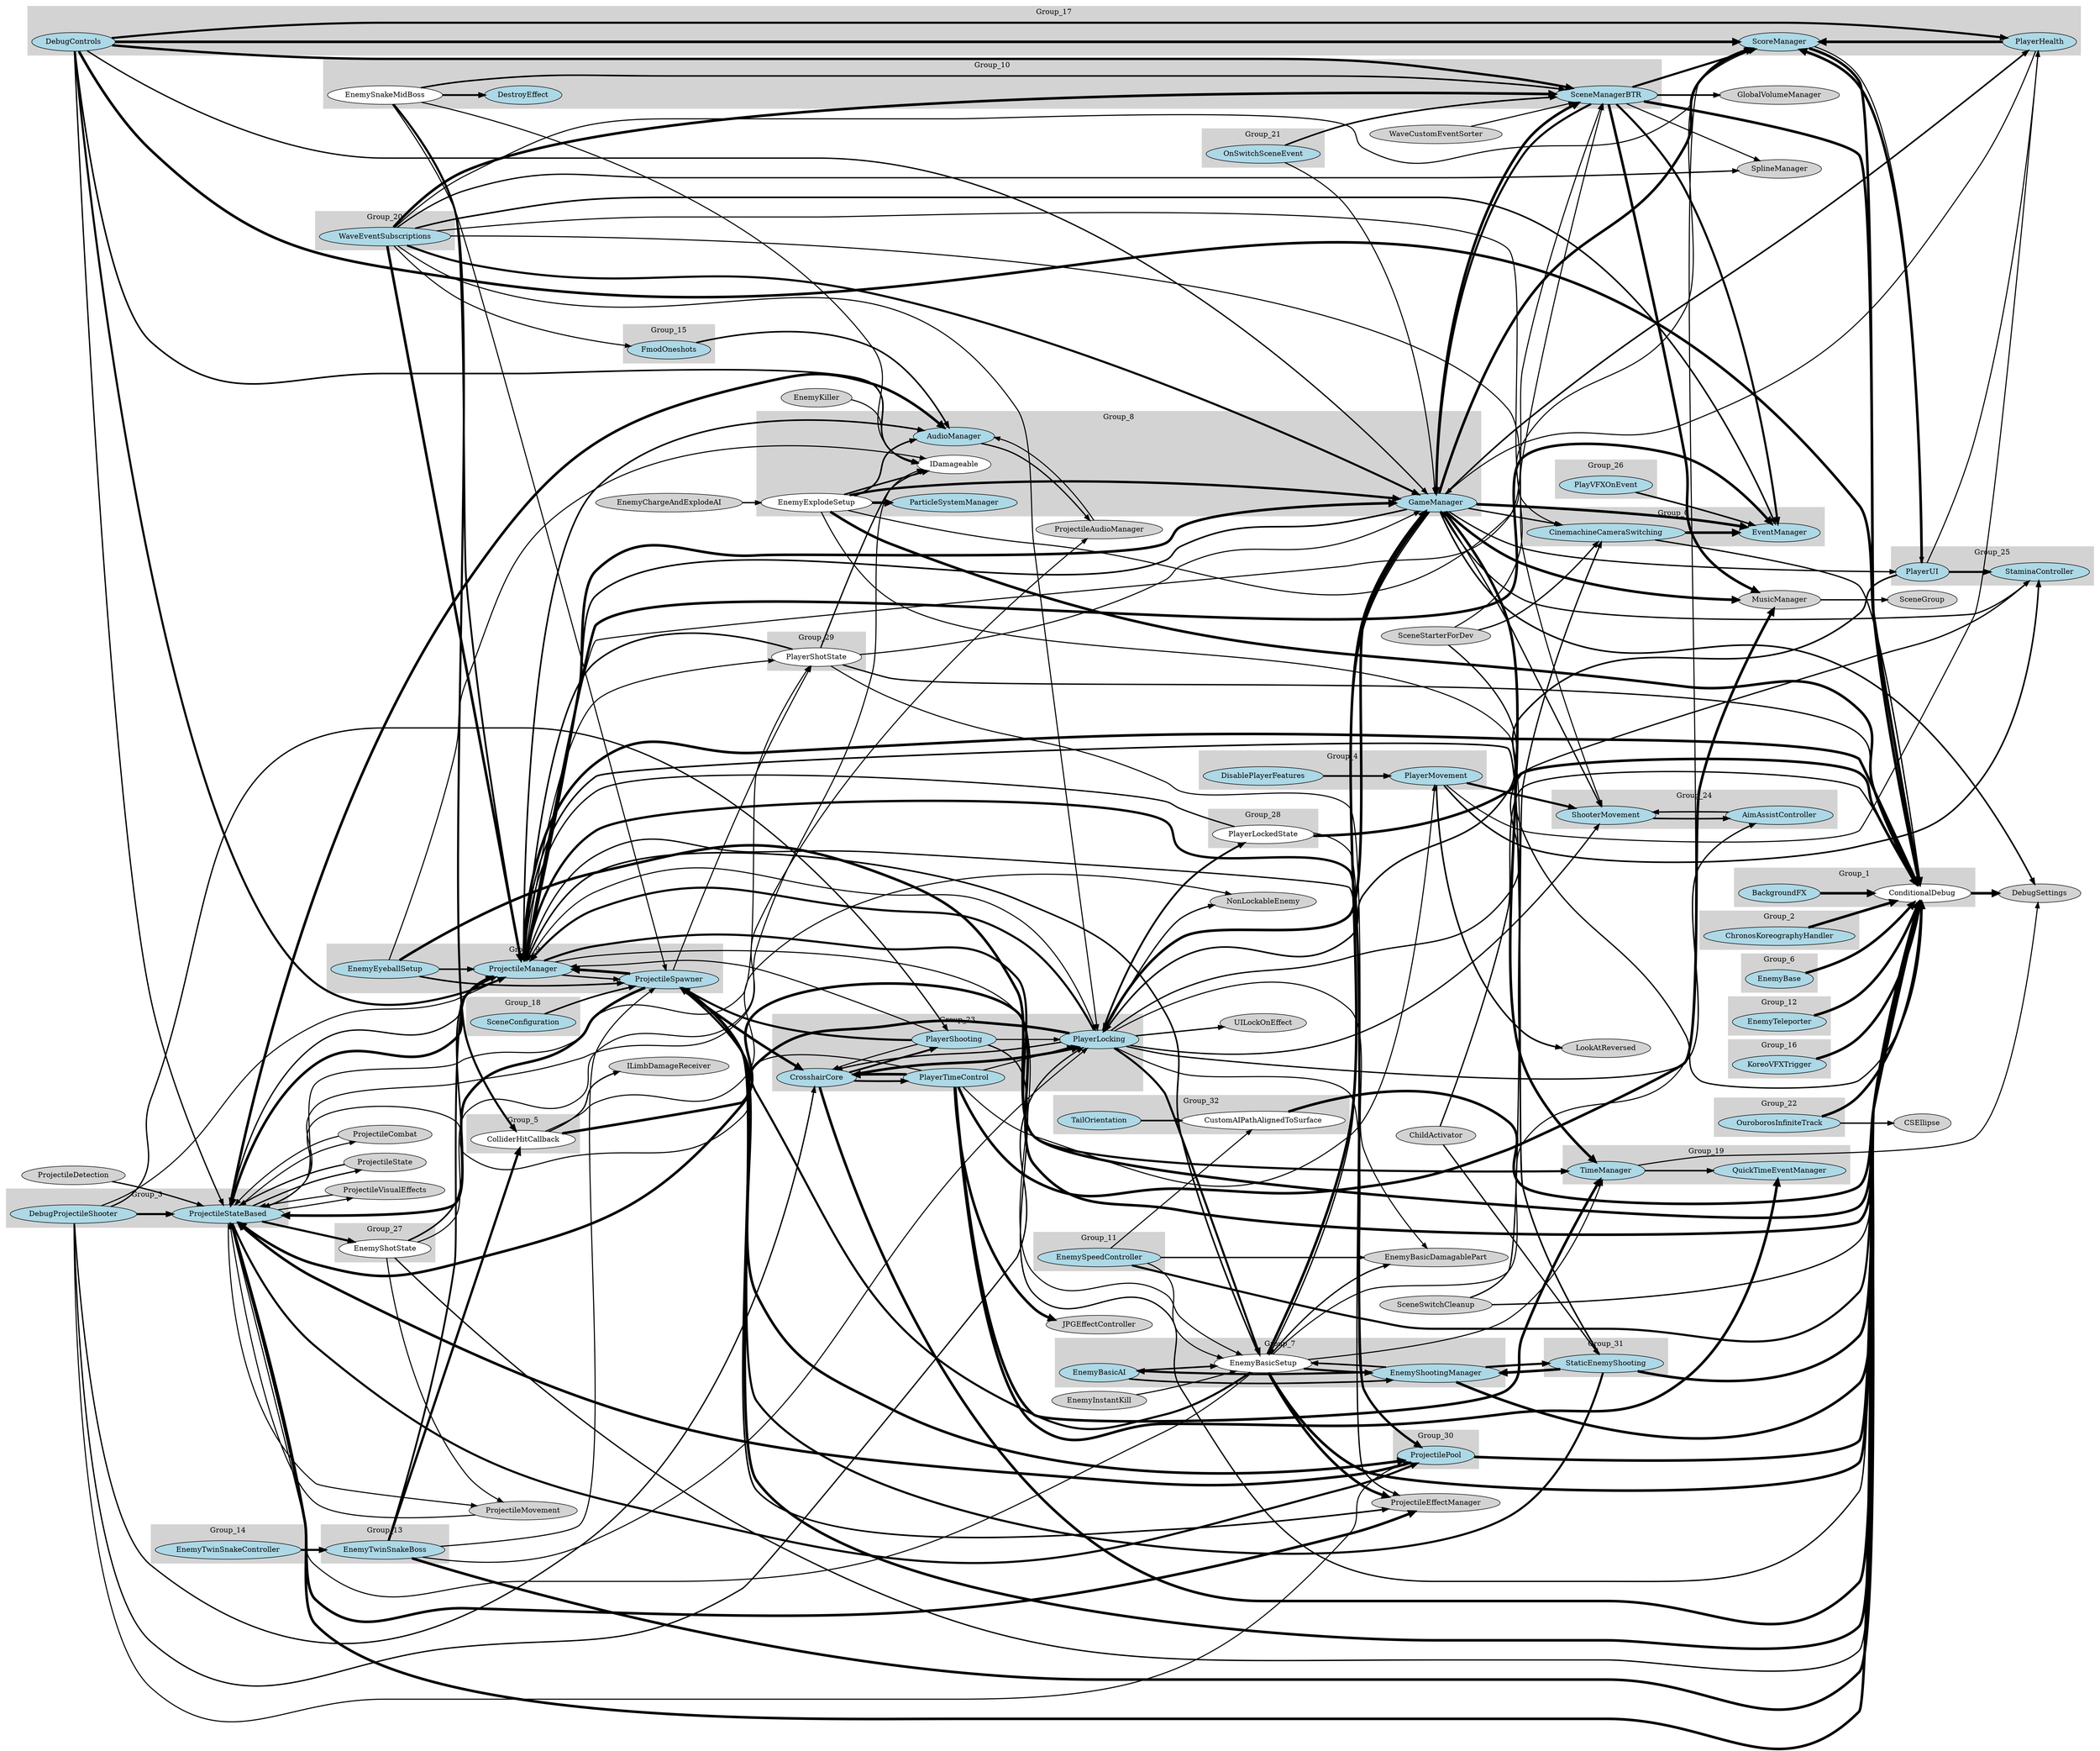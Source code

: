 digraph {
  rankdir=LR;
  compound=true;
  newrank=true;
  node [style=filled];
  subgraph cluster_0 {
    label="Group_0";
    style=filled;
    color=lightgrey;
    CinemachineCameraSwitching [label="CinemachineCameraSwitching", fillcolor=lightblue];
    EventManager [label="EventManager", fillcolor=lightblue];
  }
  subgraph cluster_1 {
    label="Group_1";
    style=filled;
    color=lightgrey;
    BackgroundFX [label="BackgroundFX", fillcolor=lightblue];
    ConditionalDebug [label="ConditionalDebug", fillcolor=white];
  }
  subgraph cluster_2 {
    label="Group_2";
    style=filled;
    color=lightgrey;
    ChronosKoreographyHandler [label="ChronosKoreographyHandler", fillcolor=lightblue];
    ConditionalDebug [label="ConditionalDebug", fillcolor=white];
  }
  subgraph cluster_3 {
    label="Group_3";
    style=filled;
    color=lightgrey;
    DebugProjectileShooter [label="DebugProjectileShooter", fillcolor=lightblue];
    ProjectileStateBased [label="ProjectileStateBased", fillcolor=lightblue];
  }
  subgraph cluster_4 {
    label="Group_4";
    style=filled;
    color=lightgrey;
    DisablePlayerFeatures [label="DisablePlayerFeatures", fillcolor=lightblue];
    PlayerMovement [label="PlayerMovement", fillcolor=lightblue];
  }
  subgraph cluster_5 {
    label="Group_5";
    style=filled;
    color=lightgrey;
    ColliderHitCallback [label="ColliderHitCallback", fillcolor=white];
    ConditionalDebug [label="ConditionalDebug", fillcolor=white];
  }
  subgraph cluster_6 {
    label="Group_6";
    style=filled;
    color=lightgrey;
    EnemyBase [label="EnemyBase", fillcolor=lightblue];
    ConditionalDebug [label="ConditionalDebug", fillcolor=white];
  }
  subgraph cluster_7 {
    label="Group_7";
    style=filled;
    color=lightgrey;
    EnemyBasicAI [label="EnemyBasicAI", fillcolor=lightblue];
    EnemyBasicSetup [label="EnemyBasicSetup", fillcolor=white];
    EnemyShootingManager [label="EnemyShootingManager", fillcolor=lightblue];
  }
  subgraph cluster_8 {
    label="Group_8";
    style=filled;
    color=lightgrey;
    EnemyExplodeSetup [label="EnemyExplodeSetup", fillcolor=white];
    ConditionalDebug [label="ConditionalDebug", fillcolor=white];
    IDamageable [label="IDamageable", fillcolor=white];
    AudioManager [label="AudioManager", fillcolor=lightblue];
    GameManager [label="GameManager", fillcolor=lightblue];
    ParticleSystemManager [label="ParticleSystemManager", fillcolor=lightblue];
  }
  subgraph cluster_9 {
    label="Group_9";
    style=filled;
    color=lightgrey;
    EnemyEyeballSetup [label="EnemyEyeballSetup", fillcolor=lightblue];
    ConditionalDebug [label="ConditionalDebug", fillcolor=white];
    ProjectileManager [label="ProjectileManager", fillcolor=lightblue];
    ProjectileSpawner [label="ProjectileSpawner", fillcolor=lightblue];
  }
  subgraph cluster_10 {
    label="Group_10";
    style=filled;
    color=lightgrey;
    EnemySnakeMidBoss [label="EnemySnakeMidBoss", fillcolor=white];
    DestroyEffect [label="DestroyEffect", fillcolor=lightblue];
    ColliderHitCallback [label="ColliderHitCallback", fillcolor=white];
    SceneManagerBTR [label="SceneManagerBTR", fillcolor=lightblue];
    ProjectileManager [label="ProjectileManager", fillcolor=lightblue];
  }
  subgraph cluster_11 {
    label="Group_11";
    style=filled;
    color=lightgrey;
    EnemySpeedController [label="EnemySpeedController", fillcolor=lightblue];
    ConditionalDebug [label="ConditionalDebug", fillcolor=white];
  }
  subgraph cluster_12 {
    label="Group_12";
    style=filled;
    color=lightgrey;
    EnemyTeleporter [label="EnemyTeleporter", fillcolor=lightblue];
    ConditionalDebug [label="ConditionalDebug", fillcolor=white];
  }
  subgraph cluster_13 {
    label="Group_13";
    style=filled;
    color=lightgrey;
    EnemyTwinSnakeBoss [label="EnemyTwinSnakeBoss", fillcolor=lightblue];
    ConditionalDebug [label="ConditionalDebug", fillcolor=white];
    ColliderHitCallback [label="ColliderHitCallback", fillcolor=white];
    ProjectileManager [label="ProjectileManager", fillcolor=lightblue];
  }
  subgraph cluster_14 {
    label="Group_14";
    style=filled;
    color=lightgrey;
    EnemyTwinSnakeController [label="EnemyTwinSnakeController", fillcolor=lightblue];
    EnemyTwinSnakeBoss [label="EnemyTwinSnakeBoss", fillcolor=lightblue];
  }
  subgraph cluster_15 {
    label="Group_15";
    style=filled;
    color=lightgrey;
    FmodOneshots [label="FmodOneshots", fillcolor=lightblue];
    AudioManager [label="AudioManager", fillcolor=lightblue];
  }
  subgraph cluster_16 {
    label="Group_16";
    style=filled;
    color=lightgrey;
    KoreoVFXTrigger [label="KoreoVFXTrigger", fillcolor=lightblue];
    ConditionalDebug [label="ConditionalDebug", fillcolor=white];
  }
  subgraph cluster_17 {
    label="Group_17";
    style=filled;
    color=lightgrey;
    DebugControls [label="DebugControls", fillcolor=lightblue];
    ConditionalDebug [label="ConditionalDebug", fillcolor=white];
    IDamageable [label="IDamageable", fillcolor=white];
    SceneManagerBTR [label="SceneManagerBTR", fillcolor=lightblue];
    ScoreManager [label="ScoreManager", fillcolor=lightblue];
    PlayerHealth [label="PlayerHealth", fillcolor=lightblue];
    ProjectileManager [label="ProjectileManager", fillcolor=lightblue];
  }
  subgraph cluster_18 {
    label="Group_18";
    style=filled;
    color=lightgrey;
    SceneConfiguration [label="SceneConfiguration", fillcolor=lightblue];
    ProjectileSpawner [label="ProjectileSpawner", fillcolor=lightblue];
  }
  subgraph cluster_19 {
    label="Group_19";
    style=filled;
    color=lightgrey;
    TimeManager [label="TimeManager", fillcolor=lightblue];
    QuickTimeEventManager [label="QuickTimeEventManager", fillcolor=lightblue];
  }
  subgraph cluster_20 {
    label="Group_20";
    style=filled;
    color=lightgrey;
    WaveEventSubscriptions [label="WaveEventSubscriptions", fillcolor=lightblue];
    EventManager [label="EventManager", fillcolor=lightblue];
    GameManager [label="GameManager", fillcolor=lightblue];
    SceneManagerBTR [label="SceneManagerBTR", fillcolor=lightblue];
    ProjectileManager [label="ProjectileManager", fillcolor=lightblue];
  }
  subgraph cluster_21 {
    label="Group_21";
    style=filled;
    color=lightgrey;
    OnSwitchSceneEvent [label="OnSwitchSceneEvent", fillcolor=lightblue];
    SceneManagerBTR [label="SceneManagerBTR", fillcolor=lightblue];
  }
  subgraph cluster_22 {
    label="Group_22";
    style=filled;
    color=lightgrey;
    OuroborosInfiniteTrack [label="OuroborosInfiniteTrack", fillcolor=lightblue];
    ConditionalDebug [label="ConditionalDebug", fillcolor=white];
  }
  subgraph cluster_23 {
    label="Group_23";
    style=filled;
    color=lightgrey;
    CrosshairCore [label="CrosshairCore", fillcolor=lightblue];
    ConditionalDebug [label="ConditionalDebug", fillcolor=white];
    PlayerLocking [label="PlayerLocking", fillcolor=lightblue];
    PlayerShooting [label="PlayerShooting", fillcolor=lightblue];
    PlayerTimeControl [label="PlayerTimeControl", fillcolor=lightblue];
  }
  subgraph cluster_24 {
    label="Group_24";
    style=filled;
    color=lightgrey;
    ShooterMovement [label="ShooterMovement", fillcolor=lightblue];
    AimAssistController [label="AimAssistController", fillcolor=lightblue];
  }
  subgraph cluster_25 {
    label="Group_25";
    style=filled;
    color=lightgrey;
    PlayerUI [label="PlayerUI", fillcolor=lightblue];
    ScoreManager [label="ScoreManager", fillcolor=lightblue];
    PlayerLocking [label="PlayerLocking", fillcolor=lightblue];
    StaminaController [label="StaminaController", fillcolor=lightblue];
  }
  subgraph cluster_26 {
    label="Group_26";
    style=filled;
    color=lightgrey;
    PlayVFXOnEvent [label="PlayVFXOnEvent", fillcolor=lightblue];
    EventManager [label="EventManager", fillcolor=lightblue];
  }
  subgraph cluster_27 {
    label="Group_27";
    style=filled;
    color=lightgrey;
    EnemyShotState [label="EnemyShotState", fillcolor=white];
    ProjectileManager [label="ProjectileManager", fillcolor=lightblue];
  }
  subgraph cluster_28 {
    label="Group_28";
    style=filled;
    color=lightgrey;
    PlayerLockedState [label="PlayerLockedState", fillcolor=white];
    ConditionalDebug [label="ConditionalDebug", fillcolor=white];
  }
  subgraph cluster_29 {
    label="Group_29";
    style=filled;
    color=lightgrey;
    PlayerShotState [label="PlayerShotState", fillcolor=white];
    ProjectileManager [label="ProjectileManager", fillcolor=lightblue];
  }
  subgraph cluster_30 {
    label="Group_30";
    style=filled;
    color=lightgrey;
    ProjectilePool [label="ProjectilePool", fillcolor=lightblue];
    ConditionalDebug [label="ConditionalDebug", fillcolor=white];
    ProjectileStateBased [label="ProjectileStateBased", fillcolor=lightblue];
  }
  subgraph cluster_31 {
    label="Group_31";
    style=filled;
    color=lightgrey;
    StaticEnemyShooting [label="StaticEnemyShooting", fillcolor=lightblue];
    ConditionalDebug [label="ConditionalDebug", fillcolor=white];
    EnemyShootingManager [label="EnemyShootingManager", fillcolor=lightblue];
    ProjectileManager [label="ProjectileManager", fillcolor=lightblue];
    ProjectileSpawner [label="ProjectileSpawner", fillcolor=lightblue];
  }
  subgraph cluster_32 {
    label="Group_32";
    style=filled;
    color=lightgrey;
    TailOrientation [label="TailOrientation", fillcolor=lightblue];
    CustomAIPathAlignedToSurface [label="CustomAIPathAlignedToSurface", fillcolor=white];
  }
  ChildActivator -> ConditionalDebug [penwidth=2.5, tooltip="Weight: 3\nCalls Methods\nUses Fields"];
  ChildActivator -> StaticEnemyShooting [penwidth=2.5, tooltip="Weight: 3\n"];
  CinemachineCameraSwitching -> ConditionalDebug [penwidth=2.5, tooltip="Weight: 3\nCalls Methods\nUses Fields"];
  CinemachineCameraSwitching -> EventManager [penwidth=5.0, tooltip="Weight: 16\nUses Fields"];
  ProjectileAudioManager -> AudioManager [penwidth=2.0, tooltip="Weight: 2\nUses Fields"];
  BackgroundFX -> ConditionalDebug [penwidth=5.0, tooltip="Weight: 18\nCalls Methods\nUses Fields"];
  ChronosKoreographyHandler -> ConditionalDebug [penwidth=5.0, tooltip="Weight: 9\nCalls Methods\nUses Fields"];
  ConditionalDebug -> DebugSettings [penwidth=5.0, tooltip="Weight: 19\nUses Fields"];
  DebugProjectileShooter -> CrosshairCore [penwidth=2.5, tooltip="Weight: 3\n"];
  DebugProjectileShooter -> PlayerLocking [penwidth=2.5, tooltip="Weight: 3\n"];
  DebugProjectileShooter -> PlayerShooting [penwidth=2.5, tooltip="Weight: 3\n"];
  DebugProjectileShooter -> ProjectileManager [penwidth=2.0, tooltip="Weight: 2\nUses Fields"];
  DebugProjectileShooter -> ProjectilePool [penwidth=2.0, tooltip="Weight: 2\nUses Fields"];
  DebugProjectileShooter -> ProjectileStateBased [penwidth=4.0, tooltip="Weight: 6\nUses Fields"];
  DisablePlayerFeatures -> PlayerMovement [penwidth=3.5, tooltip="Weight: 5\n"];
  ColliderHitCallback -> ConditionalDebug [penwidth=5.0, tooltip="Weight: 9\nCalls Methods\nUses Fields"];
  ColliderHitCallback -> ILimbDamageReceiver [penwidth=2.5, tooltip="Weight: 3\n"];
  ColliderHitCallback -> NonLockableEnemy [penwidth=2.0, tooltip="Weight: 2\n"];
  EnemyBase -> ConditionalDebug [penwidth=5.0, tooltip="Weight: 9\nCalls Methods\nUses Fields"];
  EnemyBasicAI -> EnemyBasicSetup [penwidth=3.0, tooltip="Weight: 4\n"];
  EnemyBasicAI -> EnemyShootingManager [penwidth=3.0, tooltip="Weight: 4\nUses Fields"];
  EnemyBasicSetup -> ConditionalDebug [penwidth=5.0, tooltip="Weight: 48\nCalls Methods\nUses Fields"];
  EnemyBasicSetup -> EnemyBasicDamagablePart [penwidth=2.5, tooltip="Weight: 3\n"];
  EnemyBasicSetup -> EnemyShootingManager [penwidth=4.0, tooltip="Weight: 6\nUses Fields"];
  EnemyBasicSetup -> GameManager [penwidth=5.0, tooltip="Weight: 11\nUses Fields"];
  EnemyBasicSetup -> ScoreManager [penwidth=2.0, tooltip="Weight: 2\nUses Fields"];
  EnemyBasicSetup -> TimeManager [penwidth=2.0, tooltip="Weight: 2\nUses Fields"];
  EnemyBasicSetup -> ProjectileEffectManager [penwidth=5.0, tooltip="Weight: 12\nUses Fields"];
  EnemyBasicSetup -> ProjectileManager [penwidth=3.0, tooltip="Weight: 4\nUses Fields"];
  EnemyBasicSetup -> ProjectileSpawner [penwidth=4.0, tooltip="Weight: 6\nUses Fields"];
  EnemyBasicSetup -> ProjectileStateBased [penwidth=2.0, tooltip="Weight: 2\n"];
  EnemyChargeAndExplodeAI -> EnemyExplodeSetup [penwidth=2.5, tooltip="Weight: 3\n"];
  EnemyExplodeSetup -> ConditionalDebug [penwidth=5.0, tooltip="Weight: 57\nCalls Methods\nUses Fields"];
  EnemyExplodeSetup -> IDamageable [penwidth=3.0, tooltip="Weight: 4\n"];
  EnemyExplodeSetup -> AudioManager [penwidth=3.0, tooltip="Weight: 4\nUses Fields"];
  EnemyExplodeSetup -> GameManager [penwidth=4.5, tooltip="Weight: 7\nUses Fields"];
  EnemyExplodeSetup -> ScoreManager [penwidth=2.0, tooltip="Weight: 2\nUses Fields"];
  EnemyExplodeSetup -> TimeManager [penwidth=2.0, tooltip="Weight: 2\nUses Fields"];
  EnemyExplodeSetup -> ParticleSystemManager [penwidth=5.0, tooltip="Weight: 24\nUses Fields"];
  EnemyEyeballSetup -> ConditionalDebug [penwidth=5.0, tooltip="Weight: 24\nCalls Methods\nUses Fields"];
  EnemyEyeballSetup -> IDamageable [penwidth=2.0, tooltip="Weight: 2\n"];
  EnemyEyeballSetup -> ProjectileManager [penwidth=3.0, tooltip="Weight: 4\nUses Fields"];
  EnemyEyeballSetup -> ProjectileSpawner [penwidth=3.0, tooltip="Weight: 4\nUses Fields"];
  EnemyInstantKill -> EnemyBasicSetup [penwidth=2.0, tooltip="Weight: 2\n"];
  EnemyKiller -> IDamageable [penwidth=2.0, tooltip="Weight: 2\n"];
  EnemyShootingManager -> ConditionalDebug [penwidth=5.0, tooltip="Weight: 84\nCalls Methods\nUses Fields"];
  EnemyShootingManager -> EnemyBasicAI [penwidth=4.0, tooltip="Weight: 6\n"];
  EnemyShootingManager -> EnemyBasicSetup [penwidth=3.0, tooltip="Weight: 4\n"];
  EnemyShootingManager -> StaticEnemyShooting [penwidth=4.0, tooltip="Weight: 6\n"];
  EnemySnakeMidBoss -> DestroyEffect [penwidth=3.5, tooltip="Weight: 5\n"];
  EnemySnakeMidBoss -> ColliderHitCallback [penwidth=4.0, tooltip="Weight: 6\n"];
  EnemySnakeMidBoss -> IDamageable [penwidth=2.0, tooltip="Weight: 2\n"];
  EnemySnakeMidBoss -> SceneManagerBTR [penwidth=3.0, tooltip="Weight: 4\nUses Fields"];
  EnemySnakeMidBoss -> ProjectileManager [penwidth=3.5, tooltip="Weight: 5\nUses Fields"];
  EnemySnakeMidBoss -> ProjectileSpawner [penwidth=2.0, tooltip="Weight: 2\nUses Fields"];
  EnemySpeedController -> ConditionalDebug [penwidth=4.0, tooltip="Weight: 6\nCalls Methods\nUses Fields"];
  EnemySpeedController -> EnemyBasicDamagablePart [penwidth=2.5, tooltip="Weight: 3\n"];
  EnemySpeedController -> EnemyBasicSetup [penwidth=2.0, tooltip="Weight: 2\n"];
  EnemySpeedController -> CustomAIPathAlignedToSurface [penwidth=2.0, tooltip="Weight: 2\n"];
  EnemyTeleporter -> ConditionalDebug [penwidth=5.0, tooltip="Weight: 9\nCalls Methods\nUses Fields"];
  EnemyTwinSnakeBoss -> ConditionalDebug [penwidth=5.0, tooltip="Weight: 39\nCalls Methods\nUses Fields"];
  EnemyTwinSnakeBoss -> ColliderHitCallback [penwidth=4.5, tooltip="Weight: 7\n"];
  EnemyTwinSnakeBoss -> PlayerLocking [penwidth=2.0, tooltip="Weight: 2\nUses Fields"];
  EnemyTwinSnakeBoss -> ProjectileManager [penwidth=3.5, tooltip="Weight: 5\nUses Fields"];
  EnemyTwinSnakeBoss -> ProjectileSpawner [penwidth=2.0, tooltip="Weight: 2\nUses Fields"];
  EnemyTwinSnakeController -> EnemyTwinSnakeBoss [penwidth=4.0, tooltip="Weight: 6\n"];
  FmodOneshots -> AudioManager [penwidth=3.0, tooltip="Weight: 4\nUses Fields"];
  KoreoVFXTrigger -> ConditionalDebug [penwidth=5.0, tooltip="Weight: 24\nCalls Methods\nUses Fields"];
  AudioManager -> ProjectileAudioManager [penwidth=2.5, tooltip="Weight: 3\n"];
  DebugControls -> ConditionalDebug [penwidth=5.0, tooltip="Weight: 45\nCalls Methods\nUses Fields"];
  DebugControls -> IDamageable [penwidth=3.0, tooltip="Weight: 4\n"];
  DebugControls -> GameManager [penwidth=2.5, tooltip="Weight: 3\nUses Fields"];
  DebugControls -> SceneManagerBTR [penwidth=4.5, tooltip="Weight: 7\nUses Fields"];
  DebugControls -> ScoreManager [penwidth=5.0, tooltip="Weight: 8\nUses Fields"];
  DebugControls -> PlayerHealth [penwidth=4.0, tooltip="Weight: 6\n"];
  DebugControls -> ProjectileManager [penwidth=4.0, tooltip="Weight: 6\nUses Fields"];
  DebugControls -> ProjectileStateBased [penwidth=2.5, tooltip="Weight: 3\n"];
  GameManager -> CinemachineCameraSwitching [penwidth=2.5, tooltip="Weight: 3\n"];
  GameManager -> EnemyBasicSetup [penwidth=2.5, tooltip="Weight: 3\n"];
  GameManager -> DebugSettings [penwidth=3.0, tooltip="Weight: 4\n"];
  GameManager -> EventManager [penwidth=5.0, tooltip="Weight: 32\nUses Fields"];
  GameManager -> SceneManagerBTR [penwidth=5.0, tooltip="Weight: 17\nCalls Methods\nUses Fields"];
  GameManager -> ScoreManager [penwidth=5.0, tooltip="Weight: 8\nCalls Methods\nUses Fields"];
  GameManager -> TimeManager [penwidth=5.0, tooltip="Weight: 11\nCalls Methods\nUses Fields"];
  GameManager -> MusicManager [penwidth=5.0, tooltip="Weight: 11\nCalls Methods\nUses Fields"];
  GameManager -> PlayerHealth [penwidth=3.0, tooltip="Weight: 4\n"];
  GameManager -> PlayerLocking [penwidth=5.0, tooltip="Weight: 9\nUses Fields"];
  GameManager -> ShooterMovement [penwidth=2.5, tooltip="Weight: 3\n"];
  GameManager -> PlayerUI [penwidth=2.5, tooltip="Weight: 3\n"];
  GameManager -> ProjectileManager [penwidth=3.0, tooltip="Weight: 4\nUses Fields"];
  SceneConfiguration -> ProjectileSpawner [penwidth=3.0, tooltip="Weight: 4\nUses Fields"];
  SceneManagerBTR -> ConditionalDebug [penwidth=5.0, tooltip="Weight: 126\nCalls Methods\nUses Fields"];
  SceneManagerBTR -> EventManager [penwidth=4.0, tooltip="Weight: 6\nUses Fields"];
  SceneManagerBTR -> GameManager [penwidth=4.0, tooltip="Weight: 6\nUses Fields"];
  SceneManagerBTR -> GlobalVolumeManager [penwidth=3.0, tooltip="Weight: 4\nUses Fields"];
  SceneManagerBTR -> ScoreManager [penwidth=4.0, tooltip="Weight: 6\nUses Fields"];
  SceneManagerBTR -> SplineManager [penwidth=2.0, tooltip="Weight: 2\n"];
  SceneManagerBTR -> MusicManager [penwidth=5.0, tooltip="Weight: 12\nUses Fields"];
  SceneStarterForDev -> CinemachineCameraSwitching [penwidth=2.5, tooltip="Weight: 3\n"];
  SceneStarterForDev -> ConditionalDebug [penwidth=2.5, tooltip="Weight: 3\nCalls Methods\nUses Fields"];
  SceneStarterForDev -> SceneManagerBTR [penwidth=2.0, tooltip="Weight: 2\nUses Fields"];
  SceneSwitchCleanup -> CinemachineCameraSwitching [penwidth=2.5, tooltip="Weight: 3\n"];
  SceneSwitchCleanup -> ConditionalDebug [penwidth=2.5, tooltip="Weight: 3\nCalls Methods\nUses Fields"];
  ScoreManager -> ConditionalDebug [penwidth=5.0, tooltip="Weight: 9\nCalls Methods\nUses Fields"];
  ScoreManager -> PlayerUI [penwidth=2.0, tooltip="Weight: 2\n"];
  TimeManager -> DebugSettings [penwidth=2.0, tooltip="Weight: 2\n"];
  TimeManager -> QuickTimeEventManager [penwidth=3.0, tooltip="Weight: 4\nUses Fields"];
  WaveCustomEventSorter -> SceneManagerBTR [penwidth=2.0, tooltip="Weight: 2\nUses Fields"];
  WaveEventSubscriptions -> CinemachineCameraSwitching [penwidth=2.0, tooltip="Weight: 2\n"];
  WaveEventSubscriptions -> FmodOneshots [penwidth=2.0, tooltip="Weight: 2\n"];
  WaveEventSubscriptions -> EventManager [penwidth=3.0, tooltip="Weight: 4\nUses Fields"];
  WaveEventSubscriptions -> GameManager [penwidth=4.0, tooltip="Weight: 6\nUses Fields"];
  WaveEventSubscriptions -> SceneManagerBTR [penwidth=5.0, tooltip="Weight: 12\nUses Fields"];
  WaveEventSubscriptions -> ScoreManager [penwidth=2.0, tooltip="Weight: 2\nUses Fields"];
  WaveEventSubscriptions -> SplineManager [penwidth=2.5, tooltip="Weight: 3\n"];
  WaveEventSubscriptions -> PlayerLocking [penwidth=2.0, tooltip="Weight: 2\nUses Fields"];
  WaveEventSubscriptions -> ShooterMovement [penwidth=2.0, tooltip="Weight: 2\n"];
  WaveEventSubscriptions -> ProjectileManager [penwidth=5.0, tooltip="Weight: 9\nUses Fields"];
  MusicManager -> SceneGroup [penwidth=2.5, tooltip="Weight: 3\n"];
  OnSwitchSceneEvent -> GameManager [penwidth=2.0, tooltip="Weight: 2\n"];
  OnSwitchSceneEvent -> SceneManagerBTR [penwidth=3.0, tooltip="Weight: 4\nUses Fields"];
  OuroborosInfiniteTrack -> ConditionalDebug [penwidth=5.0, tooltip="Weight: 15\nCalls Methods\nUses Fields"];
  OuroborosInfiniteTrack -> CSEllipse [penwidth=2.5, tooltip="Weight: 3\n"];
  AimAssistController -> ShooterMovement [penwidth=2.5, tooltip="Weight: 3\n"];
  CrosshairCore -> ConditionalDebug [penwidth=5.0, tooltip="Weight: 12\nCalls Methods\nUses Fields"];
  CrosshairCore -> PlayerLocking [penwidth=5.0, tooltip="Weight: 13\n"];
  CrosshairCore -> PlayerShooting [penwidth=3.5, tooltip="Weight: 5\n"];
  CrosshairCore -> PlayerTimeControl [penwidth=3.5, tooltip="Weight: 5\n"];
  PlayerHealth -> GameManager [penwidth=2.0, tooltip="Weight: 2\nUses Fields"];
  PlayerHealth -> ScoreManager [penwidth=5.0, tooltip="Weight: 14\nUses Fields"];
  PlayerLocking -> EnemyBasicDamagablePart [penwidth=2.0, tooltip="Weight: 2\n"];
  PlayerLocking -> EnemyBasicSetup [penwidth=4.0, tooltip="Weight: 6\n"];
  PlayerLocking -> NonLockableEnemy [penwidth=2.5, tooltip="Weight: 3\n"];
  PlayerLocking -> AimAssistController [penwidth=2.5, tooltip="Weight: 3\n"];
  PlayerLocking -> CrosshairCore [penwidth=2.5, tooltip="Weight: 3\n"];
  PlayerLocking -> ShooterMovement [penwidth=2.5, tooltip="Weight: 3\n"];
  PlayerLocking -> PlayerLockedState [penwidth=3.5, tooltip="Weight: 5\n"];
  PlayerLocking -> ProjectileManager [penwidth=4.0, tooltip="Weight: 6\nUses Fields"];
  PlayerLocking -> ProjectilePool [penwidth=2.0, tooltip="Weight: 2\nUses Fields"];
  PlayerLocking -> ProjectileStateBased [penwidth=5.0, tooltip="Weight: 11\nUses Fields"];
  PlayerLocking -> StaminaController [penwidth=2.5, tooltip="Weight: 3\n"];
  PlayerLocking -> UILockOnEffect [penwidth=2.5, tooltip="Weight: 3\n"];
  PlayerMovement -> LookAtReversed [penwidth=3.0, tooltip="Weight: 4\n"];
  PlayerMovement -> PlayerHealth [penwidth=2.0, tooltip="Weight: 2\n"];
  PlayerMovement -> ShooterMovement [penwidth=4.0, tooltip="Weight: 6\n"];
  PlayerMovement -> StaminaController [penwidth=3.0, tooltip="Weight: 4\n"];
  PlayerShooting -> ConditionalDebug [penwidth=2.5, tooltip="Weight: 3\nCalls Methods\nUses Fields"];
  PlayerShooting -> CrosshairCore [penwidth=2.0, tooltip="Weight: 2\n"];
  PlayerShooting -> PlayerLocking [penwidth=2.0, tooltip="Weight: 2\n"];
  PlayerShooting -> ProjectileManager [penwidth=2.0, tooltip="Weight: 2\nUses Fields"];
  PlayerShooting -> ProjectileSpawner [penwidth=4.0, tooltip="Weight: 6\nUses Fields"];
  PlayerTimeControl -> JPGEffectController [penwidth=5.0, tooltip="Weight: 12\nUses Fields"];
  PlayerTimeControl -> TimeManager [penwidth=5.0, tooltip="Weight: 10\nUses Fields"];
  PlayerTimeControl -> MusicManager [penwidth=5.0, tooltip="Weight: 12\nUses Fields"];
  PlayerTimeControl -> CrosshairCore [penwidth=5.0, tooltip="Weight: 14\nUses Fields"];
  PlayerTimeControl -> PlayerLocking [penwidth=2.0, tooltip="Weight: 2\n"];
  PlayerTimeControl -> PlayerMovement [penwidth=2.0, tooltip="Weight: 2\n"];
  PlayerTimeControl -> ProjectileStateBased [penwidth=2.0, tooltip="Weight: 2\n"];
  PlayerTimeControl -> QuickTimeEventManager [penwidth=5.0, tooltip="Weight: 11\nUses Fields"];
  ShooterMovement -> AimAssistController [penwidth=3.0, tooltip="Weight: 4\n"];
  PlayerUI -> ScoreManager [penwidth=5.0, tooltip="Weight: 14\nUses Fields"];
  PlayerUI -> PlayerHealth [penwidth=2.0, tooltip="Weight: 2\n"];
  PlayerUI -> PlayerLocking [penwidth=3.0, tooltip="Weight: 4\nUses Fields"];
  PlayerUI -> StaminaController [penwidth=4.0, tooltip="Weight: 6\nUses Fields"];
  PlayVFXOnEvent -> EventManager [penwidth=3.0, tooltip="Weight: 4\nUses Fields"];
  ProjectileDetection -> ProjectileStateBased [penwidth=2.5, tooltip="Weight: 3\n"];
  EnemyShotState -> ConditionalDebug [penwidth=2.5, tooltip="Weight: 3\nCalls Methods\nUses Fields"];
  EnemyShotState -> IDamageable [penwidth=2.0, tooltip="Weight: 2\n"];
  EnemyShotState -> ProjectileManager [penwidth=3.0, tooltip="Weight: 4\nUses Fields"];
  EnemyShotState -> ProjectileMovement [penwidth=2.0, tooltip="Weight: 2\n"];
  PlayerLockedState -> ConditionalDebug [penwidth=5.0, tooltip="Weight: 12\nCalls Methods\nUses Fields"];
  PlayerLockedState -> ProjectileManager [penwidth=2.5, tooltip="Weight: 3\nUses Fields"];
  PlayerLockedState -> ProjectilePool [penwidth=2.0, tooltip="Weight: 2\nUses Fields"];
  PlayerShotState -> ConditionalDebug [penwidth=2.5, tooltip="Weight: 3\nCalls Methods\nUses Fields"];
  PlayerShotState -> IDamageable [penwidth=2.5, tooltip="Weight: 3\n"];
  PlayerShotState -> GameManager [penwidth=2.0, tooltip="Weight: 2\nUses Fields"];
  PlayerShotState -> ProjectileManager [penwidth=3.0, tooltip="Weight: 4\nUses Fields"];
  PlayerShotState -> ProjectilePool [penwidth=2.0, tooltip="Weight: 2\nUses Fields"];
  ProjectileCombat -> ProjectileStateBased [penwidth=2.0, tooltip="Weight: 2\n"];
  ProjectileManager -> ConditionalDebug [penwidth=5.0, tooltip="Weight: 72\nCalls Methods\nUses Fields"];
  ProjectileManager -> EnemyBasicSetup [penwidth=2.0, tooltip="Weight: 2\n"];
  ProjectileManager -> AudioManager [penwidth=3.0, tooltip="Weight: 4\nUses Fields"];
  ProjectileManager -> EventManager [penwidth=5.0, tooltip="Weight: 10\nUses Fields"];
  ProjectileManager -> GameManager [penwidth=5.0, tooltip="Weight: 10\nUses Fields"];
  ProjectileManager -> SceneManagerBTR [penwidth=2.0, tooltip="Weight: 2\nUses Fields"];
  ProjectileManager -> TimeManager [penwidth=4.0, tooltip="Weight: 6\nUses Fields"];
  ProjectileManager -> PlayerLocking [penwidth=2.0, tooltip="Weight: 2\nUses Fields"];
  ProjectileManager -> PlayerShotState [penwidth=2.0, tooltip="Weight: 2\n"];
  ProjectileManager -> ProjectileEffectManager [penwidth=2.5, tooltip="Weight: 3\n"];
  ProjectileManager -> ProjectilePool [penwidth=4.5, tooltip="Weight: 7\nUses Fields"];
  ProjectileManager -> ProjectileSpawner [penwidth=2.5, tooltip="Weight: 3\n"];
  ProjectileManager -> ProjectileStateBased [penwidth=5.0, tooltip="Weight: 16\n"];
  ProjectileMovement -> ProjectileStateBased [penwidth=2.0, tooltip="Weight: 2\n"];
  ProjectilePool -> ConditionalDebug [penwidth=5.0, tooltip="Weight: 9\nCalls Methods\nUses Fields"];
  ProjectilePool -> ProjectileStateBased [penwidth=5.0, tooltip="Weight: 12\n"];
  ProjectileSpawner -> ConditionalDebug [penwidth=5.0, tooltip="Weight: 45\nCalls Methods\nUses Fields"];
  ProjectileSpawner -> CrosshairCore [penwidth=5.0, tooltip="Weight: 8\nUses Fields"];
  ProjectileSpawner -> PlayerShotState [penwidth=2.0, tooltip="Weight: 2\n"];
  ProjectileSpawner -> ProjectileEffectManager [penwidth=3.0, tooltip="Weight: 4\nUses Fields"];
  ProjectileSpawner -> ProjectileManager [penwidth=5.0, tooltip="Weight: 9\nUses Fields"];
  ProjectileSpawner -> ProjectilePool [penwidth=5.0, tooltip="Weight: 10\nUses Fields"];
  ProjectileSpawner -> ProjectileStateBased [penwidth=5.0, tooltip="Weight: 10\n"];
  ProjectileState -> ProjectileStateBased [penwidth=2.5, tooltip="Weight: 3\n"];
  ProjectileStateBased -> ProjectileAudioManager [penwidth=2.0, tooltip="Weight: 2\nUses Fields"];
  ProjectileStateBased -> ConditionalDebug [penwidth=5.0, tooltip="Weight: 39\nCalls Methods\nUses Fields"];
  ProjectileStateBased -> AudioManager [penwidth=5.0, tooltip="Weight: 12\nUses Fields"];
  ProjectileStateBased -> EnemyShotState [penwidth=4.0, tooltip="Weight: 6\n"];
  ProjectileStateBased -> PlayerShotState [penwidth=2.0, tooltip="Weight: 2\n"];
  ProjectileStateBased -> ProjectileCombat [penwidth=2.0, tooltip="Weight: 2\n"];
  ProjectileStateBased -> ProjectileEffectManager [penwidth=5.0, tooltip="Weight: 14\nUses Fields"];
  ProjectileStateBased -> ProjectileManager [penwidth=2.5, tooltip="Weight: 3\nUses Fields"];
  ProjectileStateBased -> ProjectileMovement [penwidth=2.0, tooltip="Weight: 2\n"];
  ProjectileStateBased -> ProjectilePool [penwidth=4.0, tooltip="Weight: 6\nUses Fields"];
  ProjectileStateBased -> ProjectileState [penwidth=2.5, tooltip="Weight: 3\n"];
  ProjectileStateBased -> ProjectileVisualEffects [penwidth=2.0, tooltip="Weight: 2\n"];
  ProjectileVisualEffects -> ProjectileStateBased [penwidth=2.0, tooltip="Weight: 2\n"];
  StaminaController -> GameManager [penwidth=2.5, tooltip="Weight: 3\nUses Fields"];
  StaticEnemyShooting -> ConditionalDebug [penwidth=5.0, tooltip="Weight: 30\nCalls Methods\nUses Fields"];
  StaticEnemyShooting -> EnemyShootingManager [penwidth=5.0, tooltip="Weight: 10\nUses Fields"];
  StaticEnemyShooting -> ProjectileManager [penwidth=3.0, tooltip="Weight: 4\nUses Fields"];
  StaticEnemyShooting -> ProjectileSpawner [penwidth=4.0, tooltip="Weight: 6\nUses Fields"];
  TailOrientation -> CustomAIPathAlignedToSurface [penwidth=3.0, tooltip="Weight: 4\n"];
  CustomAIPathAlignedToSurface -> ConditionalDebug [penwidth=5.0, tooltip="Weight: 33\nCalls Methods\nUses Fields"];
}
